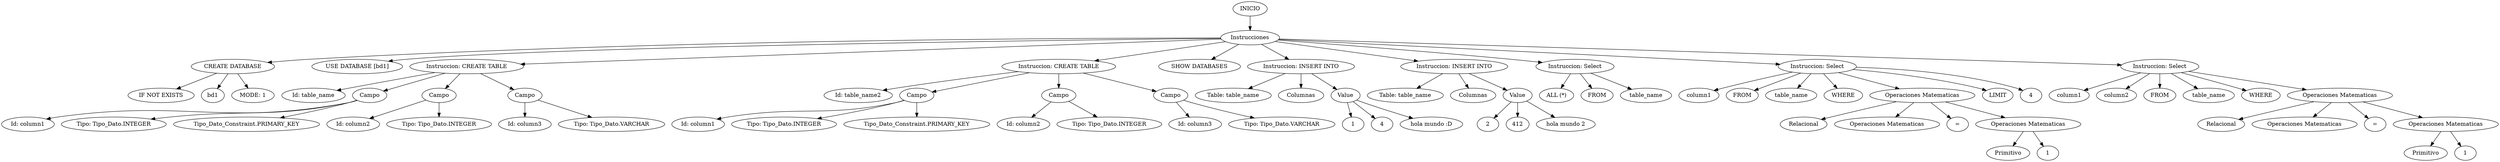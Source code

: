 digraph G{
edge [color=black]; rankdir = TB;
Nodo0[label="INICIO"]
Nodo1[label="Instrucciones"]
Nodo0 -> Nodo1;
Nodo2[label="CREATE DATABASE"]
Nodo1 -> Nodo2;
Nodo3[label="IF NOT EXISTS"]
Nodo2 -> Nodo3;
Nodo4[label="bd1"]
Nodo2 -> Nodo4;
Nodo5[label="MODE: 1"]
Nodo2 -> Nodo5;
Nodo10[label="USE DATABASE [bd1]"]
Nodo1 -> Nodo10;
Nodo11[label="Instruccion: CREATE TABLE"]
Nodo1 -> Nodo11;
Nodo12[label="Id: table_name"]
Nodo11 -> Nodo12;
Nodo13[label="Campo"]
Nodo11 -> Nodo13;
Nodo14[label="Id: column1"]
Nodo13 -> Nodo14;
Nodo15[label="Tipo: Tipo_Dato.INTEGER"]
Nodo13 -> Nodo15;
Nodo16[label="Tipo_Dato_Constraint.PRIMARY_KEY"]
Nodo13 -> Nodo16;
Nodo17[label="Campo"]
Nodo11 -> Nodo17;
Nodo18[label="Id: column2"]
Nodo17 -> Nodo18;
Nodo19[label="Tipo: Tipo_Dato.INTEGER"]
Nodo17 -> Nodo19;
Nodo20[label="Campo"]
Nodo11 -> Nodo20;
Nodo21[label="Id: column3"]
Nodo20 -> Nodo21;
Nodo22[label="Tipo: Tipo_Dato.VARCHAR"]
Nodo20 -> Nodo22;
Nodo23[label="Instruccion: CREATE TABLE"]
Nodo1 -> Nodo23;
Nodo24[label="Id: table_name2"]
Nodo23 -> Nodo24;
Nodo25[label="Campo"]
Nodo23 -> Nodo25;
Nodo26[label="Id: column1"]
Nodo25 -> Nodo26;
Nodo27[label="Tipo: Tipo_Dato.INTEGER"]
Nodo25 -> Nodo27;
Nodo28[label="Tipo_Dato_Constraint.PRIMARY_KEY"]
Nodo25 -> Nodo28;
Nodo29[label="Campo"]
Nodo23 -> Nodo29;
Nodo30[label="Id: column2"]
Nodo29 -> Nodo30;
Nodo31[label="Tipo: Tipo_Dato.INTEGER"]
Nodo29 -> Nodo31;
Nodo32[label="Campo"]
Nodo23 -> Nodo32;
Nodo33[label="Id: column3"]
Nodo32 -> Nodo33;
Nodo34[label="Tipo: Tipo_Dato.VARCHAR"]
Nodo32 -> Nodo34;
Nodo35[label="SHOW DATABASES"]
Nodo1 -> Nodo35;
Nodo36[label="Instruccion: INSERT INTO"]
Nodo1 -> Nodo36;
Nodo37[label="Table: table_name"]
Nodo36 -> Nodo37;
Nodo38[label="Columnas"]
Nodo36 -> Nodo38;
Nodo39[label="Value"]
Nodo36 -> Nodo39;
Nodo78[label="1"]
Nodo39 -> Nodo78;
Nodo156[label="4"]
Nodo39 -> Nodo156;
Nodo312[label="hola mundo :D"]
Nodo39 -> Nodo312;
Nodo313[label="Instruccion: INSERT INTO"]
Nodo1 -> Nodo313;
Nodo314[label="Table: table_name"]
Nodo313 -> Nodo314;
Nodo315[label="Columnas"]
Nodo313 -> Nodo315;
Nodo316[label="Value"]
Nodo313 -> Nodo316;
Nodo632[label="2"]
Nodo316 -> Nodo632;
Nodo1264[label="412"]
Nodo316 -> Nodo1264;
Nodo2528[label="hola mundo 2"]
Nodo316 -> Nodo2528;
Nodo5056[label="Instruccion: Select"]
Nodo1 -> Nodo5056;
Nodo10112[label="ALL (*)"]
Nodo5056 -> Nodo10112;
Nodo20224[label="FROM"]
Nodo5056 -> Nodo20224;
Nodo40448[label="table_name"]
Nodo5056 -> Nodo40448;
Nodo80896[label="Instruccion: Select"]
Nodo1 -> Nodo80896;
Nodo161792[label="column1"]
Nodo80896 -> Nodo161792;
Nodo323584[label="FROM"]
Nodo80896 -> Nodo323584;
Nodo647168[label="table_name"]
Nodo80896 -> Nodo647168;
Nodo1294336[label="WHERE"]
Nodo80896 -> Nodo1294336;
Nodo2588672[label="Operaciones Matematicas"]
Nodo80896 -> Nodo2588672;
Nodo5177344[label="Relacional"]
Nodo2588672 -> Nodo5177344;
Nodo10354688[label="Operaciones Matematicas"]
Nodo2588672 -> Nodo10354688;
Nodo20709376[label="="]
Nodo2588672 -> Nodo20709376;
Nodo41418752[label="Operaciones Matematicas"]
Nodo2588672 -> Nodo41418752;
Nodo82837504[label="Primitivo"]
Nodo41418752 -> Nodo82837504;
Nodo165675008[label="1"]
Nodo41418752 -> Nodo165675008;
Nodo331350016[label="LIMIT"]
Nodo80896 -> Nodo331350016;
Nodo662700032[label="4"]
Nodo80896 -> Nodo662700032;
Nodo1325400064[label="Instruccion: Select"]
Nodo1 -> Nodo1325400064;
Nodo2650800128[label="column1"]
Nodo1325400064 -> Nodo2650800128;
Nodo5301600256[label="column2"]
Nodo1325400064 -> Nodo5301600256;
Nodo10603200512[label="FROM"]
Nodo1325400064 -> Nodo10603200512;
Nodo21206401024[label="table_name"]
Nodo1325400064 -> Nodo21206401024;
Nodo42412802048[label="WHERE"]
Nodo1325400064 -> Nodo42412802048;
Nodo84825604096[label="Operaciones Matematicas"]
Nodo1325400064 -> Nodo84825604096;
Nodo169651208192[label="Relacional"]
Nodo84825604096 -> Nodo169651208192;
Nodo339302416384[label="Operaciones Matematicas"]
Nodo84825604096 -> Nodo339302416384;
Nodo678604832768[label="="]
Nodo84825604096 -> Nodo678604832768;
Nodo1357209665536[label="Operaciones Matematicas"]
Nodo84825604096 -> Nodo1357209665536;
Nodo2714419331072[label="Primitivo"]
Nodo1357209665536 -> Nodo2714419331072;
Nodo5428838662144[label="1"]
Nodo1357209665536 -> Nodo5428838662144;
}

